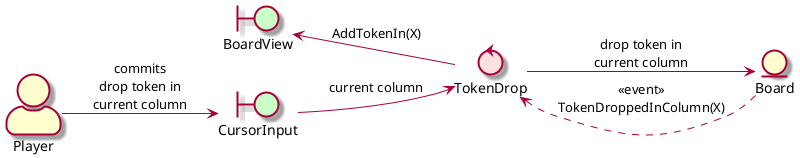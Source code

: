 @startuml
skin rose
skinparam actorstyle awesome
left to right direction

actor Player
boundary CursorInput #technology
boundary BoardView #technology
control TokenDrop #implementation
entity Board

Player --> CursorInput : commits\ndrop token in\ncurrent column
CursorInput --> TokenDrop : current column
TokenDrop --> Board : drop token in\ncurrent column
Board ..> TokenDrop : <<event>>\nTokenDroppedInColumn(X)
TokenDrop -> BoardView : AddTokenIn(X)

CursorInput .l. BoardView #transparent
@enduml
